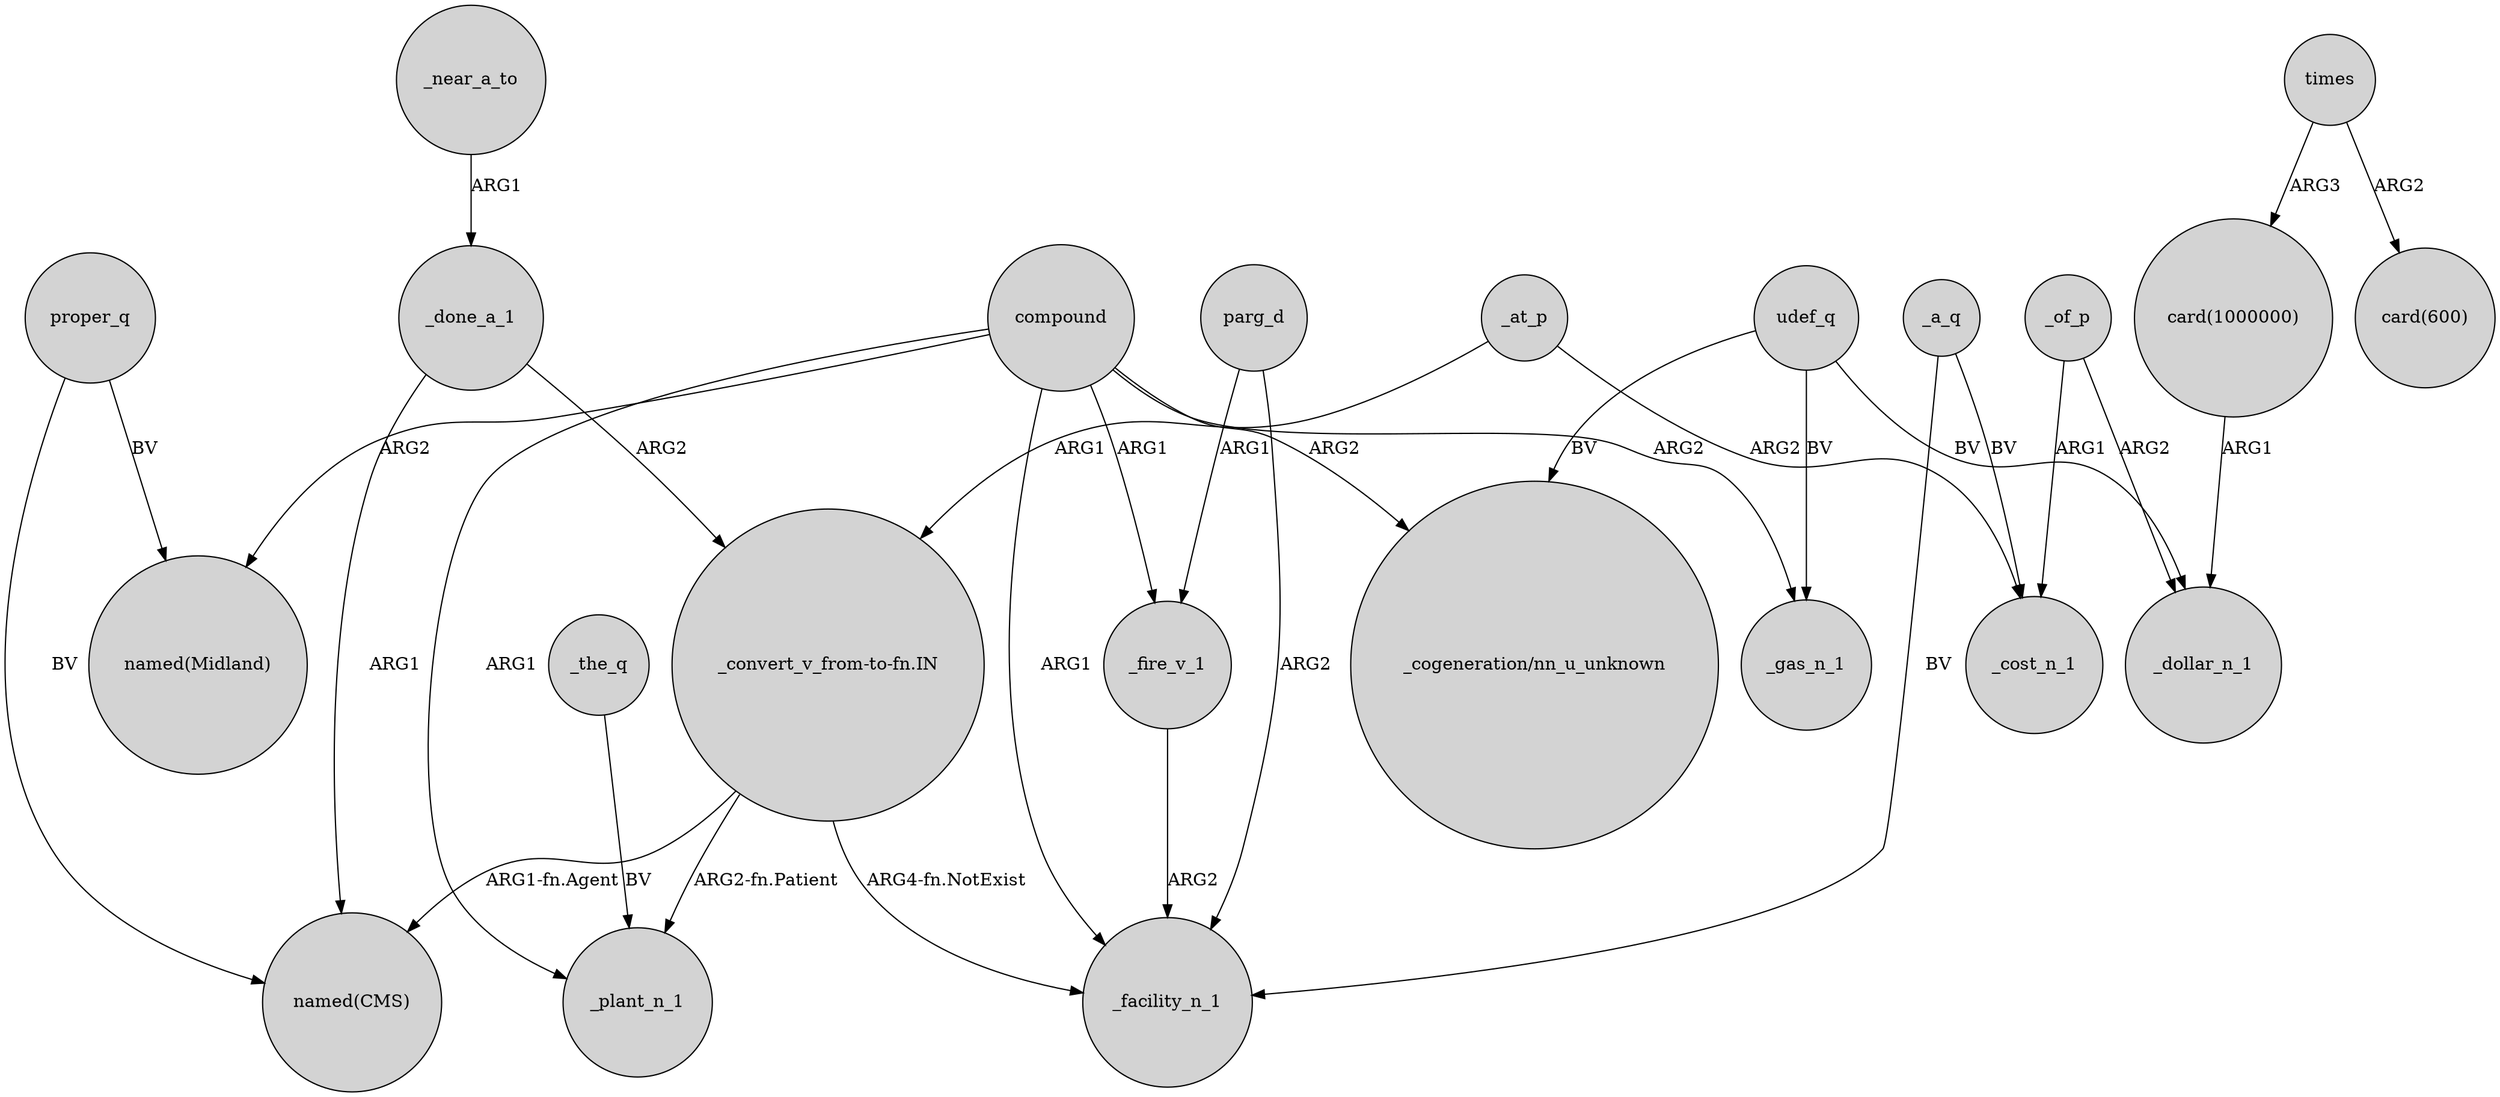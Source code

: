 digraph {
	node [shape=circle style=filled]
	proper_q -> "named(Midland)" [label=BV]
	"card(1000000)" -> _dollar_n_1 [label=ARG1]
	_the_q -> _plant_n_1 [label=BV]
	compound -> "named(Midland)" [label=ARG2]
	compound -> _fire_v_1 [label=ARG1]
	_at_p -> "_convert_v_from-to-fn.IN" [label=ARG1]
	compound -> _gas_n_1 [label=ARG2]
	compound -> _plant_n_1 [label=ARG1]
	_of_p -> _cost_n_1 [label=ARG1]
	udef_q -> "_cogeneration/nn_u_unknown" [label=BV]
	parg_d -> _fire_v_1 [label=ARG1]
	"_convert_v_from-to-fn.IN" -> "named(CMS)" [label="ARG1-fn.Agent"]
	times -> "card(1000000)" [label=ARG3]
	parg_d -> _facility_n_1 [label=ARG2]
	_a_q -> _facility_n_1 [label=BV]
	proper_q -> "named(CMS)" [label=BV]
	udef_q -> _gas_n_1 [label=BV]
	times -> "card(600)" [label=ARG2]
	compound -> _facility_n_1 [label=ARG1]
	_near_a_to -> _done_a_1 [label=ARG1]
	_at_p -> _cost_n_1 [label=ARG2]
	"_convert_v_from-to-fn.IN" -> _plant_n_1 [label="ARG2-fn.Patient"]
	_of_p -> _dollar_n_1 [label=ARG2]
	_a_q -> _cost_n_1 [label=BV]
	compound -> "_cogeneration/nn_u_unknown" [label=ARG2]
	"_convert_v_from-to-fn.IN" -> _facility_n_1 [label="ARG4-fn.NotExist"]
	_done_a_1 -> "named(CMS)" [label=ARG1]
	_fire_v_1 -> _facility_n_1 [label=ARG2]
	udef_q -> _dollar_n_1 [label=BV]
	_done_a_1 -> "_convert_v_from-to-fn.IN" [label=ARG2]
}
